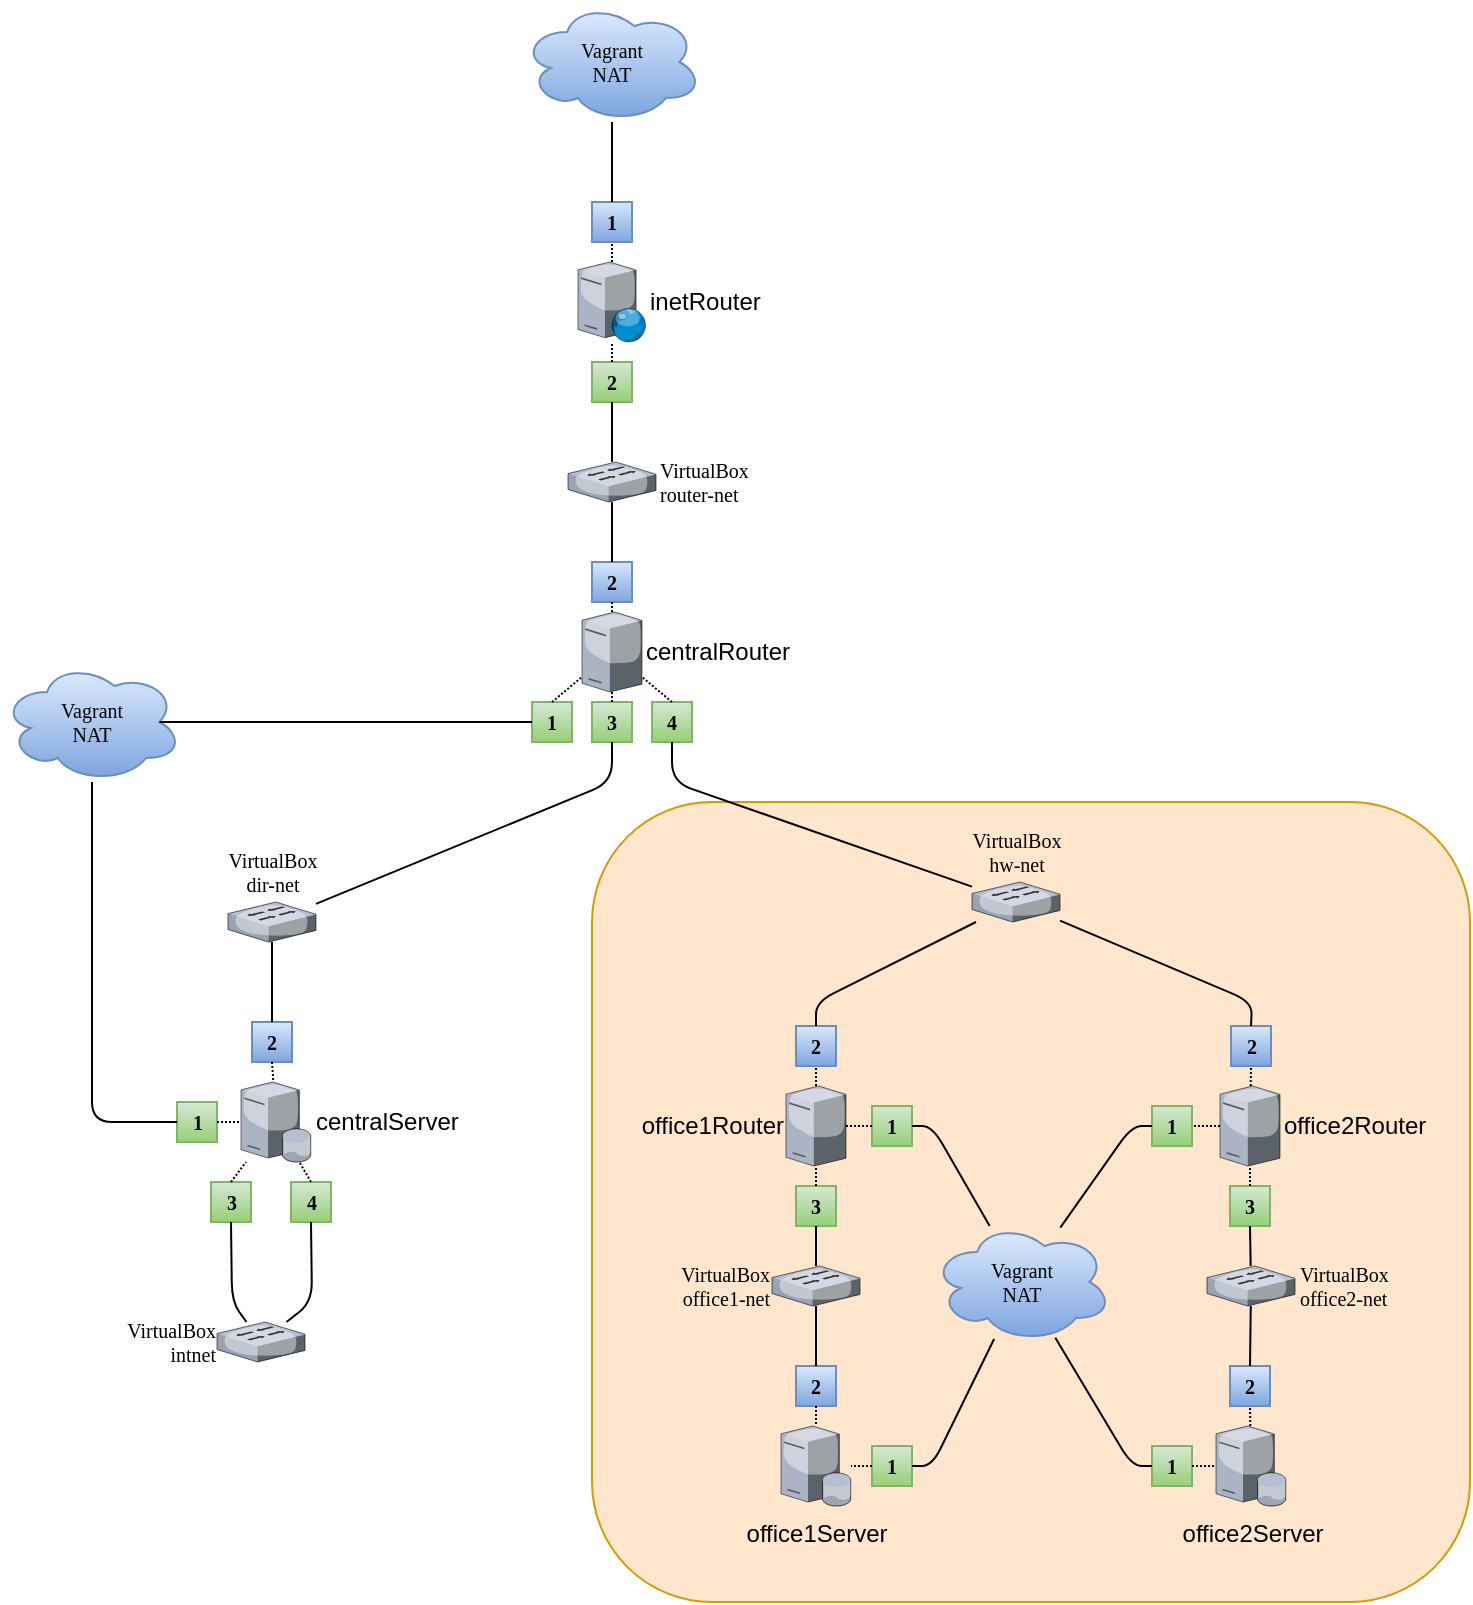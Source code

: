 <mxfile version="12.3.8" type="device" pages="1"><diagram name="Page-1" id="c37626ed-c26b-45fb-9056-f9ebc6bb27b6"><mxGraphModel dx="1422" dy="853" grid="1" gridSize="10" guides="1" tooltips="1" connect="1" arrows="1" fold="1" page="1" pageScale="1" pageWidth="1100" pageHeight="850" background="#ffffff" math="0" shadow="0"><root><mxCell id="0"/><mxCell id="1" parent="0"/><mxCell id="vB9rNRKVi-I6pKqvipb3-48" value="" style="rounded=1;whiteSpace=wrap;html=1;fillColor=#ffe6cc;strokeColor=#d79b00;" vertex="1" parent="1"><mxGeometry x="360" y="420" width="439" height="400" as="geometry"/></mxCell><mxCell id="TMG8NA0L2MhNO47dBVVJ-2" value="centralRouter" style="verticalLabelPosition=middle;aspect=fixed;html=1;verticalAlign=middle;strokeColor=none;align=left;outlineConnect=0;shape=mxgraph.citrix.tower_server;labelPosition=right;" parent="1" vertex="1"><mxGeometry x="355" y="325" width="30" height="40" as="geometry"/></mxCell><mxCell id="TMG8NA0L2MhNO47dBVVJ-4" value="inetRouter" style="verticalLabelPosition=middle;aspect=fixed;html=1;verticalAlign=middle;strokeColor=none;align=left;outlineConnect=0;shape=mxgraph.citrix.web_server;labelPosition=right;" parent="1" vertex="1"><mxGeometry x="353" y="150" width="34" height="40" as="geometry"/></mxCell><mxCell id="TMG8NA0L2MhNO47dBVVJ-5" value="centralServer" style="verticalLabelPosition=middle;aspect=fixed;html=1;verticalAlign=middle;strokeColor=none;align=left;outlineConnect=0;shape=mxgraph.citrix.database_server;labelPosition=right;" parent="1" vertex="1"><mxGeometry x="184.5" y="560" width="35" height="40" as="geometry"/></mxCell><mxCell id="TMG8NA0L2MhNO47dBVVJ-12" value="1" style="rounded=0;whiteSpace=wrap;html=1;fontFamily=Verdana;fontSize=10;fillColor=#dae8fc;strokeColor=#6c8ebf;fontStyle=1;gradientColor=#7ea6e0;" parent="1" vertex="1"><mxGeometry x="360" y="120" width="20" height="20" as="geometry"/></mxCell><mxCell id="TMG8NA0L2MhNO47dBVVJ-14" value="&lt;div&gt;VirtualBox&lt;/div&gt;&lt;div&gt;router-net&lt;/div&gt;" style="verticalLabelPosition=middle;aspect=fixed;html=1;verticalAlign=middle;strokeColor=none;align=left;outlineConnect=0;shape=mxgraph.citrix.switch;fontFamily=Verdana;fontSize=10;fontColor=#000000;labelPosition=right;" parent="1" vertex="1"><mxGeometry x="348" y="250" width="44" height="20" as="geometry"/></mxCell><mxCell id="TMG8NA0L2MhNO47dBVVJ-15" value="2" style="rounded=0;whiteSpace=wrap;html=1;fontFamily=Verdana;fontSize=10;fillColor=#d5e8d4;strokeColor=#82b366;fontStyle=1;gradientColor=#97d077;" parent="1" vertex="1"><mxGeometry x="360" y="200" width="20" height="20" as="geometry"/></mxCell><mxCell id="TMG8NA0L2MhNO47dBVVJ-17" value="" style="endArrow=none;html=1;fontFamily=Verdana;fontSize=10;fontColor=#FFFFFF;entryX=0.5;entryY=1;entryDx=0;entryDy=0;" parent="1" source="TMG8NA0L2MhNO47dBVVJ-14" target="TMG8NA0L2MhNO47dBVVJ-15" edge="1"><mxGeometry width="50" height="50" relative="1" as="geometry"><mxPoint x="480" y="290" as="sourcePoint"/><mxPoint x="530" y="240" as="targetPoint"/></mxGeometry></mxCell><mxCell id="TMG8NA0L2MhNO47dBVVJ-18" value="2" style="rounded=0;whiteSpace=wrap;html=1;fontFamily=Verdana;fontSize=10;fillColor=#dae8fc;strokeColor=#6c8ebf;fontStyle=1;gradientColor=#7ea6e0;" parent="1" vertex="1"><mxGeometry x="360" y="300" width="20" height="20" as="geometry"/></mxCell><mxCell id="TMG8NA0L2MhNO47dBVVJ-20" value="" style="endArrow=none;html=1;fontFamily=Verdana;fontSize=10;fontColor=#000000;exitX=0.5;exitY=0;exitDx=0;exitDy=0;" parent="1" source="TMG8NA0L2MhNO47dBVVJ-18" target="TMG8NA0L2MhNO47dBVVJ-14" edge="1"><mxGeometry width="50" height="50" relative="1" as="geometry"><mxPoint x="280" y="410" as="sourcePoint"/><mxPoint x="330" y="360" as="targetPoint"/></mxGeometry></mxCell><mxCell id="TMG8NA0L2MhNO47dBVVJ-21" value="Vagrant&lt;div&gt;NAT&lt;/div&gt;" style="ellipse;shape=cloud;whiteSpace=wrap;html=1;fontFamily=Verdana;fontSize=10;gradientColor=#7ea6e0;fillColor=#dae8fc;strokeColor=#6c8ebf;" parent="1" vertex="1"><mxGeometry x="325" y="20" width="90" height="60" as="geometry"/></mxCell><mxCell id="TMG8NA0L2MhNO47dBVVJ-22" value="" style="endArrow=none;html=1;fontFamily=Verdana;fontSize=10;fontColor=#000000;exitX=0.5;exitY=0;exitDx=0;exitDy=0;" parent="1" source="TMG8NA0L2MhNO47dBVVJ-12" target="TMG8NA0L2MhNO47dBVVJ-21" edge="1"><mxGeometry width="50" height="50" relative="1" as="geometry"><mxPoint x="480" y="80" as="sourcePoint"/><mxPoint x="530" y="30" as="targetPoint"/></mxGeometry></mxCell><mxCell id="TMG8NA0L2MhNO47dBVVJ-23" value="" style="endArrow=none;html=1;fontFamily=Verdana;fontSize=10;fontColor=#000000;entryX=0.5;entryY=1;entryDx=0;entryDy=0;dashed=1;dashPattern=1 1;" parent="1" source="TMG8NA0L2MhNO47dBVVJ-4" target="TMG8NA0L2MhNO47dBVVJ-12" edge="1"><mxGeometry width="50" height="50" relative="1" as="geometry"><mxPoint x="280" y="220" as="sourcePoint"/><mxPoint x="330" y="170" as="targetPoint"/></mxGeometry></mxCell><mxCell id="TMG8NA0L2MhNO47dBVVJ-24" value="" style="endArrow=none;html=1;fontFamily=Verdana;fontSize=10;fontColor=#000000;exitX=0.5;exitY=0;exitDx=0;exitDy=0;dashed=1;dashPattern=1 1;" parent="1" source="TMG8NA0L2MhNO47dBVVJ-15" target="TMG8NA0L2MhNO47dBVVJ-4" edge="1"><mxGeometry width="50" height="50" relative="1" as="geometry"><mxPoint x="280" y="230" as="sourcePoint"/><mxPoint x="330" y="180" as="targetPoint"/></mxGeometry></mxCell><mxCell id="TMG8NA0L2MhNO47dBVVJ-25" value="3" style="rounded=0;whiteSpace=wrap;html=1;fontFamily=Verdana;fontSize=10;fillColor=#d5e8d4;strokeColor=#82b366;fontStyle=1;gradientColor=#97d077;" parent="1" vertex="1"><mxGeometry x="360" y="370" width="20" height="20" as="geometry"/></mxCell><mxCell id="TMG8NA0L2MhNO47dBVVJ-27" value="&lt;div&gt;VirtualBox&lt;/div&gt;&lt;div&gt;dir-net&lt;/div&gt;" style="verticalLabelPosition=top;aspect=fixed;html=1;verticalAlign=bottom;strokeColor=none;align=center;outlineConnect=0;shape=mxgraph.citrix.switch;fontFamily=Verdana;fontSize=10;fontColor=#000000;labelPosition=center;" parent="1" vertex="1"><mxGeometry x="178" y="470" width="44" height="20" as="geometry"/></mxCell><mxCell id="TMG8NA0L2MhNO47dBVVJ-29" value="" style="endArrow=none;html=1;fontFamily=Verdana;fontSize=10;fontColor=#000000;entryX=0.5;entryY=1;entryDx=0;entryDy=0;" parent="1" source="TMG8NA0L2MhNO47dBVVJ-27" target="TMG8NA0L2MhNO47dBVVJ-25" edge="1"><mxGeometry width="50" height="50" relative="1" as="geometry"><mxPoint x="280" y="450" as="sourcePoint"/><mxPoint x="330" y="400" as="targetPoint"/><Array as="points"><mxPoint x="370" y="410"/></Array></mxGeometry></mxCell><mxCell id="TMG8NA0L2MhNO47dBVVJ-30" value="2" style="rounded=0;whiteSpace=wrap;html=1;fontFamily=Verdana;fontSize=10;fillColor=#dae8fc;strokeColor=#6c8ebf;fontStyle=1;gradientColor=#7ea6e0;" parent="1" vertex="1"><mxGeometry x="190" y="530" width="20" height="20" as="geometry"/></mxCell><mxCell id="TMG8NA0L2MhNO47dBVVJ-32" value="Vagrant&lt;div&gt;NAT&lt;/div&gt;" style="ellipse;shape=cloud;whiteSpace=wrap;html=1;fontFamily=Verdana;fontSize=10;gradientColor=#7ea6e0;fillColor=#dae8fc;strokeColor=#6c8ebf;" parent="1" vertex="1"><mxGeometry x="65" y="350" width="90" height="60" as="geometry"/></mxCell><mxCell id="TMG8NA0L2MhNO47dBVVJ-33" value="1" style="rounded=0;whiteSpace=wrap;html=1;fontFamily=Verdana;fontSize=10;fillColor=#d5e8d4;strokeColor=#82b366;fontStyle=1;gradientColor=#97d077;" parent="1" vertex="1"><mxGeometry x="330" y="370" width="20" height="20" as="geometry"/></mxCell><mxCell id="TMG8NA0L2MhNO47dBVVJ-34" value="" style="endArrow=none;html=1;fontFamily=Verdana;fontSize=10;fontColor=#000000;entryX=0;entryY=0.5;entryDx=0;entryDy=0;exitX=0.875;exitY=0.5;exitDx=0;exitDy=0;exitPerimeter=0;" parent="1" source="TMG8NA0L2MhNO47dBVVJ-32" target="TMG8NA0L2MhNO47dBVVJ-33" edge="1"><mxGeometry width="50" height="50" relative="1" as="geometry"><mxPoint x="230" y="310" as="sourcePoint"/><mxPoint x="280" y="260" as="targetPoint"/></mxGeometry></mxCell><mxCell id="TMG8NA0L2MhNO47dBVVJ-35" value="4" style="rounded=0;whiteSpace=wrap;html=1;fontFamily=Verdana;fontSize=10;fillColor=#d5e8d4;strokeColor=#82b366;fontStyle=1;gradientColor=#97d077;" parent="1" vertex="1"><mxGeometry x="390" y="370" width="20" height="20" as="geometry"/></mxCell><mxCell id="TMG8NA0L2MhNO47dBVVJ-36" value="&lt;div&gt;VirtualBox&lt;/div&gt;&lt;div&gt;hw-net&lt;/div&gt;" style="verticalLabelPosition=top;aspect=fixed;html=1;verticalAlign=bottom;strokeColor=none;align=center;outlineConnect=0;shape=mxgraph.citrix.switch;fontFamily=Verdana;fontSize=10;fontColor=#000000;labelPosition=center;" parent="1" vertex="1"><mxGeometry x="550" y="460" width="44" height="20" as="geometry"/></mxCell><mxCell id="TMG8NA0L2MhNO47dBVVJ-37" value="" style="endArrow=none;html=1;fontFamily=Verdana;fontSize=10;fontColor=#000000;entryX=0.5;entryY=1;entryDx=0;entryDy=0;" parent="1" source="TMG8NA0L2MhNO47dBVVJ-36" target="TMG8NA0L2MhNO47dBVVJ-35" edge="1"><mxGeometry width="50" height="50" relative="1" as="geometry"><mxPoint x="550" y="380" as="sourcePoint"/><mxPoint x="600" y="330" as="targetPoint"/><Array as="points"><mxPoint x="400" y="410"/></Array></mxGeometry></mxCell><mxCell id="TMG8NA0L2MhNO47dBVVJ-38" value="" style="endArrow=none;dashed=1;html=1;fontFamily=Verdana;fontSize=10;fontColor=#000000;exitX=0.5;exitY=1;exitDx=0;exitDy=0;dashPattern=1 1;" parent="1" source="TMG8NA0L2MhNO47dBVVJ-18" target="TMG8NA0L2MhNO47dBVVJ-2" edge="1"><mxGeometry width="50" height="50" relative="1" as="geometry"><mxPoint x="480" y="310" as="sourcePoint"/><mxPoint x="530" y="260" as="targetPoint"/></mxGeometry></mxCell><mxCell id="TMG8NA0L2MhNO47dBVVJ-39" value="" style="endArrow=none;dashed=1;html=1;dashPattern=1 1;fontFamily=Verdana;fontSize=10;fontColor=#000000;exitX=0.5;exitY=0;exitDx=0;exitDy=0;" parent="1" source="TMG8NA0L2MhNO47dBVVJ-35" target="TMG8NA0L2MhNO47dBVVJ-2" edge="1"><mxGeometry width="50" height="50" relative="1" as="geometry"><mxPoint x="220" y="320" as="sourcePoint"/><mxPoint x="270" y="270" as="targetPoint"/></mxGeometry></mxCell><mxCell id="TMG8NA0L2MhNO47dBVVJ-40" value="" style="endArrow=none;dashed=1;html=1;dashPattern=1 1;fontFamily=Verdana;fontSize=10;fontColor=#000000;exitX=0.5;exitY=0;exitDx=0;exitDy=0;" parent="1" source="TMG8NA0L2MhNO47dBVVJ-25" target="TMG8NA0L2MhNO47dBVVJ-2" edge="1"><mxGeometry width="50" height="50" relative="1" as="geometry"><mxPoint x="240" y="340" as="sourcePoint"/><mxPoint x="290" y="290" as="targetPoint"/></mxGeometry></mxCell><mxCell id="TMG8NA0L2MhNO47dBVVJ-41" value="" style="endArrow=none;dashed=1;html=1;dashPattern=1 1;fontFamily=Verdana;fontSize=10;fontColor=#000000;exitX=0.5;exitY=0;exitDx=0;exitDy=0;" parent="1" source="TMG8NA0L2MhNO47dBVVJ-33" target="TMG8NA0L2MhNO47dBVVJ-2" edge="1"><mxGeometry width="50" height="50" relative="1" as="geometry"><mxPoint x="260" y="350" as="sourcePoint"/><mxPoint x="310" y="300" as="targetPoint"/></mxGeometry></mxCell><mxCell id="TMG8NA0L2MhNO47dBVVJ-43" value="1" style="rounded=0;whiteSpace=wrap;html=1;fontFamily=Verdana;fontSize=10;fillColor=#d5e8d4;strokeColor=#82b366;fontStyle=1;gradientColor=#97d077;" parent="1" vertex="1"><mxGeometry x="152.5" y="570" width="20" height="20" as="geometry"/></mxCell><mxCell id="TMG8NA0L2MhNO47dBVVJ-44" value="" style="endArrow=none;html=1;fontFamily=Verdana;fontSize=10;fontColor=#000000;entryX=0;entryY=0.5;entryDx=0;entryDy=0;" parent="1" source="TMG8NA0L2MhNO47dBVVJ-32" target="TMG8NA0L2MhNO47dBVVJ-43" edge="1"><mxGeometry width="50" height="50" relative="1" as="geometry"><mxPoint x="118.75" y="580" as="sourcePoint"/><mxPoint x="370" y="520" as="targetPoint"/><Array as="points"><mxPoint x="110" y="580"/></Array></mxGeometry></mxCell><mxCell id="TMG8NA0L2MhNO47dBVVJ-45" value="" style="endArrow=none;html=1;fontFamily=Verdana;fontSize=10;fontColor=#000000;exitX=0.5;exitY=0;exitDx=0;exitDy=0;" parent="1" source="TMG8NA0L2MhNO47dBVVJ-30" target="TMG8NA0L2MhNO47dBVVJ-27" edge="1"><mxGeometry width="50" height="50" relative="1" as="geometry"><mxPoint x="320" y="570" as="sourcePoint"/><mxPoint x="370" y="520" as="targetPoint"/></mxGeometry></mxCell><mxCell id="TMG8NA0L2MhNO47dBVVJ-46" value="3" style="rounded=0;whiteSpace=wrap;html=1;fontFamily=Verdana;fontSize=10;fillColor=#d5e8d4;strokeColor=#82b366;fontStyle=1;gradientColor=#97d077;" parent="1" vertex="1"><mxGeometry x="169.5" y="610" width="20" height="20" as="geometry"/></mxCell><mxCell id="TMG8NA0L2MhNO47dBVVJ-47" value="4" style="rounded=0;whiteSpace=wrap;html=1;fontFamily=Verdana;fontSize=10;fillColor=#d5e8d4;strokeColor=#82b366;fontStyle=1;gradientColor=#97d077;" parent="1" vertex="1"><mxGeometry x="209.5" y="610" width="20" height="20" as="geometry"/></mxCell><mxCell id="TMG8NA0L2MhNO47dBVVJ-48" value="&lt;div&gt;VirtualBox&lt;/div&gt;&lt;div&gt;intnet&lt;/div&gt;" style="verticalLabelPosition=middle;aspect=fixed;html=1;verticalAlign=middle;strokeColor=none;align=right;outlineConnect=0;shape=mxgraph.citrix.switch;fontFamily=Verdana;fontSize=10;fontColor=#000000;labelPosition=left;" parent="1" vertex="1"><mxGeometry x="172.5" y="680" width="44" height="20" as="geometry"/></mxCell><mxCell id="TMG8NA0L2MhNO47dBVVJ-49" value="" style="endArrow=none;html=1;fontFamily=Verdana;fontSize=10;fontColor=#000000;entryX=0.5;entryY=1;entryDx=0;entryDy=0;" parent="1" source="TMG8NA0L2MhNO47dBVVJ-48" target="TMG8NA0L2MhNO47dBVVJ-46" edge="1"><mxGeometry width="50" height="50" relative="1" as="geometry"><mxPoint x="270" y="690" as="sourcePoint"/><mxPoint x="320" y="640" as="targetPoint"/><Array as="points"><mxPoint x="180" y="670"/></Array></mxGeometry></mxCell><mxCell id="TMG8NA0L2MhNO47dBVVJ-50" value="" style="endArrow=none;html=1;fontFamily=Verdana;fontSize=10;fontColor=#000000;entryX=0.5;entryY=1;entryDx=0;entryDy=0;" parent="1" source="TMG8NA0L2MhNO47dBVVJ-48" target="TMG8NA0L2MhNO47dBVVJ-47" edge="1"><mxGeometry width="50" height="50" relative="1" as="geometry"><mxPoint x="270" y="660" as="sourcePoint"/><mxPoint x="320" y="610" as="targetPoint"/><Array as="points"><mxPoint x="220" y="670"/></Array></mxGeometry></mxCell><mxCell id="TMG8NA0L2MhNO47dBVVJ-51" value="" style="endArrow=none;html=1;fontFamily=Verdana;fontSize=10;fontColor=#000000;dashed=1;dashPattern=1 1;exitX=0.5;exitY=0;exitDx=0;exitDy=0;" parent="1" source="TMG8NA0L2MhNO47dBVVJ-46" target="TMG8NA0L2MhNO47dBVVJ-5" edge="1"><mxGeometry width="50" height="50" relative="1" as="geometry"><mxPoint x="390" y="590" as="sourcePoint"/><mxPoint x="440" y="540" as="targetPoint"/></mxGeometry></mxCell><mxCell id="TMG8NA0L2MhNO47dBVVJ-52" value="" style="endArrow=none;dashed=1;html=1;dashPattern=1 1;fontFamily=Verdana;fontSize=10;fontColor=#000000;exitX=0.5;exitY=0;exitDx=0;exitDy=0;" parent="1" source="TMG8NA0L2MhNO47dBVVJ-47" target="TMG8NA0L2MhNO47dBVVJ-5" edge="1"><mxGeometry width="50" height="50" relative="1" as="geometry"><mxPoint x="320" y="640" as="sourcePoint"/><mxPoint x="370" y="590" as="targetPoint"/></mxGeometry></mxCell><mxCell id="TMG8NA0L2MhNO47dBVVJ-53" value="" style="endArrow=none;dashed=1;html=1;dashPattern=1 1;fontFamily=Verdana;fontSize=10;fontColor=#000000;exitX=1;exitY=0.5;exitDx=0;exitDy=0;" parent="1" source="TMG8NA0L2MhNO47dBVVJ-43" target="TMG8NA0L2MhNO47dBVVJ-5" edge="1"><mxGeometry width="50" height="50" relative="1" as="geometry"><mxPoint x="270" y="560" as="sourcePoint"/><mxPoint x="320" y="510" as="targetPoint"/></mxGeometry></mxCell><mxCell id="TMG8NA0L2MhNO47dBVVJ-54" value="" style="endArrow=none;dashed=1;html=1;dashPattern=1 1;fontFamily=Verdana;fontSize=10;fontColor=#000000;exitX=0.5;exitY=1;exitDx=0;exitDy=0;" parent="1" source="TMG8NA0L2MhNO47dBVVJ-30" target="TMG8NA0L2MhNO47dBVVJ-5" edge="1"><mxGeometry width="50" height="50" relative="1" as="geometry"><mxPoint x="270" y="550" as="sourcePoint"/><mxPoint x="320" y="500" as="targetPoint"/></mxGeometry></mxCell><mxCell id="vB9rNRKVi-I6pKqvipb3-2" value="office1Router" style="verticalLabelPosition=middle;aspect=fixed;html=1;verticalAlign=middle;strokeColor=none;align=right;outlineConnect=0;shape=mxgraph.citrix.tower_server;labelPosition=left;" vertex="1" parent="1"><mxGeometry x="457" y="562" width="30" height="40" as="geometry"/></mxCell><mxCell id="vB9rNRKVi-I6pKqvipb3-3" value="office2Router" style="verticalLabelPosition=middle;aspect=fixed;html=1;verticalAlign=middle;strokeColor=none;align=left;outlineConnect=0;shape=mxgraph.citrix.tower_server;labelPosition=right;" vertex="1" parent="1"><mxGeometry x="674" y="562" width="30" height="40" as="geometry"/></mxCell><mxCell id="vB9rNRKVi-I6pKqvipb3-6" value="2" style="rounded=0;whiteSpace=wrap;html=1;fontFamily=Verdana;fontSize=10;fillColor=#dae8fc;strokeColor=#6c8ebf;fontStyle=1;gradientColor=#7ea6e0;" vertex="1" parent="1"><mxGeometry x="462" y="532" width="20" height="20" as="geometry"/></mxCell><mxCell id="vB9rNRKVi-I6pKqvipb3-7" value="2" style="rounded=0;whiteSpace=wrap;html=1;fontFamily=Verdana;fontSize=10;fillColor=#dae8fc;strokeColor=#6c8ebf;fontStyle=1;gradientColor=#7ea6e0;" vertex="1" parent="1"><mxGeometry x="679.5" y="532" width="20" height="20" as="geometry"/></mxCell><mxCell id="vB9rNRKVi-I6pKqvipb3-8" value="" style="endArrow=none;html=1;exitX=0.5;exitY=0;exitDx=0;exitDy=0;" edge="1" parent="1" source="vB9rNRKVi-I6pKqvipb3-6" target="TMG8NA0L2MhNO47dBVVJ-36"><mxGeometry width="50" height="50" relative="1" as="geometry"><mxPoint x="407" y="542" as="sourcePoint"/><mxPoint x="547" y="501.072" as="targetPoint"/><Array as="points"><mxPoint x="472" y="520"/></Array></mxGeometry></mxCell><mxCell id="vB9rNRKVi-I6pKqvipb3-9" value="" style="endArrow=none;html=1;entryX=0.5;entryY=0;entryDx=0;entryDy=0;" edge="1" parent="1" source="TMG8NA0L2MhNO47dBVVJ-36" target="vB9rNRKVi-I6pKqvipb3-7"><mxGeometry width="50" height="50" relative="1" as="geometry"><mxPoint x="591" y="500.148" as="sourcePoint"/><mxPoint x="617" y="522" as="targetPoint"/><Array as="points"><mxPoint x="690" y="520"/></Array></mxGeometry></mxCell><mxCell id="vB9rNRKVi-I6pKqvipb3-10" value="3" style="rounded=0;whiteSpace=wrap;html=1;fontFamily=Verdana;fontSize=10;fillColor=#d5e8d4;strokeColor=#82b366;fontStyle=1;gradientColor=#97d077;" vertex="1" parent="1"><mxGeometry x="462" y="612" width="20" height="20" as="geometry"/></mxCell><mxCell id="vB9rNRKVi-I6pKqvipb3-11" value="3" style="rounded=0;whiteSpace=wrap;html=1;fontFamily=Verdana;fontSize=10;fillColor=#d5e8d4;strokeColor=#82b366;fontStyle=1;gradientColor=#97d077;" vertex="1" parent="1"><mxGeometry x="679" y="612" width="20" height="20" as="geometry"/></mxCell><mxCell id="vB9rNRKVi-I6pKqvipb3-12" value="&lt;div&gt;VirtualBox&lt;/div&gt;&lt;div&gt;office1-net&lt;/div&gt;" style="verticalLabelPosition=middle;aspect=fixed;html=1;verticalAlign=middle;strokeColor=none;align=right;outlineConnect=0;shape=mxgraph.citrix.switch;fontFamily=Verdana;fontSize=10;fontColor=#000000;labelPosition=left;" vertex="1" parent="1"><mxGeometry x="450" y="652" width="44" height="20" as="geometry"/></mxCell><mxCell id="vB9rNRKVi-I6pKqvipb3-14" value="&lt;div&gt;VirtualBox&lt;/div&gt;&lt;div&gt;office2-net&lt;/div&gt;" style="verticalLabelPosition=middle;aspect=fixed;html=1;verticalAlign=middle;strokeColor=none;align=left;outlineConnect=0;shape=mxgraph.citrix.switch;fontFamily=Verdana;fontSize=10;fontColor=#000000;labelPosition=right;" vertex="1" parent="1"><mxGeometry x="667.5" y="652" width="44" height="20" as="geometry"/></mxCell><mxCell id="vB9rNRKVi-I6pKqvipb3-15" value="office2Server" style="verticalLabelPosition=bottom;aspect=fixed;html=1;verticalAlign=top;strokeColor=none;align=center;outlineConnect=0;shape=mxgraph.citrix.database_server;labelPosition=center;" vertex="1" parent="1"><mxGeometry x="672" y="732" width="35" height="40" as="geometry"/></mxCell><mxCell id="vB9rNRKVi-I6pKqvipb3-16" value="office1Server" style="verticalLabelPosition=bottom;aspect=fixed;html=1;verticalAlign=top;strokeColor=none;align=center;outlineConnect=0;shape=mxgraph.citrix.database_server;labelPosition=center;" vertex="1" parent="1"><mxGeometry x="454.5" y="732" width="35" height="40" as="geometry"/></mxCell><mxCell id="vB9rNRKVi-I6pKqvipb3-17" value="2" style="rounded=0;whiteSpace=wrap;html=1;fontFamily=Verdana;fontSize=10;fillColor=#dae8fc;strokeColor=#6c8ebf;fontStyle=1;gradientColor=#7ea6e0;" vertex="1" parent="1"><mxGeometry x="462" y="702" width="20" height="20" as="geometry"/></mxCell><mxCell id="vB9rNRKVi-I6pKqvipb3-18" value="2" style="rounded=0;whiteSpace=wrap;html=1;fontFamily=Verdana;fontSize=10;fillColor=#dae8fc;strokeColor=#6c8ebf;fontStyle=1;gradientColor=#7ea6e0;" vertex="1" parent="1"><mxGeometry x="679" y="702" width="20" height="20" as="geometry"/></mxCell><mxCell id="vB9rNRKVi-I6pKqvipb3-19" value="" style="endArrow=none;html=1;entryX=0.5;entryY=1;entryDx=0;entryDy=0;" edge="1" parent="1" source="vB9rNRKVi-I6pKqvipb3-12" target="vB9rNRKVi-I6pKqvipb3-10"><mxGeometry width="50" height="50" relative="1" as="geometry"><mxPoint x="387" y="652" as="sourcePoint"/><mxPoint x="437" y="602" as="targetPoint"/></mxGeometry></mxCell><mxCell id="vB9rNRKVi-I6pKqvipb3-20" value="" style="endArrow=none;html=1;entryX=0.5;entryY=0;entryDx=0;entryDy=0;" edge="1" parent="1" source="vB9rNRKVi-I6pKqvipb3-12" target="vB9rNRKVi-I6pKqvipb3-17"><mxGeometry width="50" height="50" relative="1" as="geometry"><mxPoint x="367" y="692" as="sourcePoint"/><mxPoint x="417" y="642" as="targetPoint"/></mxGeometry></mxCell><mxCell id="vB9rNRKVi-I6pKqvipb3-21" value="" style="endArrow=none;html=1;entryX=0.5;entryY=1;entryDx=0;entryDy=0;" edge="1" parent="1" source="vB9rNRKVi-I6pKqvipb3-14" target="vB9rNRKVi-I6pKqvipb3-11"><mxGeometry width="50" height="50" relative="1" as="geometry"><mxPoint x="577" y="662" as="sourcePoint"/><mxPoint x="627" y="612" as="targetPoint"/></mxGeometry></mxCell><mxCell id="vB9rNRKVi-I6pKqvipb3-22" value="" style="endArrow=none;html=1;entryX=0.5;entryY=0;entryDx=0;entryDy=0;" edge="1" parent="1" source="vB9rNRKVi-I6pKqvipb3-14" target="vB9rNRKVi-I6pKqvipb3-18"><mxGeometry width="50" height="50" relative="1" as="geometry"><mxPoint x="587" y="662" as="sourcePoint"/><mxPoint x="637" y="612" as="targetPoint"/></mxGeometry></mxCell><mxCell id="vB9rNRKVi-I6pKqvipb3-23" value="" style="endArrow=none;html=1;dashed=1;dashPattern=1 1;exitX=0.5;exitY=1;exitDx=0;exitDy=0;" edge="1" parent="1" source="vB9rNRKVi-I6pKqvipb3-17" target="vB9rNRKVi-I6pKqvipb3-16"><mxGeometry width="50" height="50" relative="1" as="geometry"><mxPoint x="377" y="552" as="sourcePoint"/><mxPoint x="427" y="502" as="targetPoint"/></mxGeometry></mxCell><mxCell id="vB9rNRKVi-I6pKqvipb3-24" value="" style="endArrow=none;dashed=1;html=1;dashPattern=1 1;entryX=0.5;entryY=1;entryDx=0;entryDy=0;" edge="1" parent="1" source="vB9rNRKVi-I6pKqvipb3-15" target="vB9rNRKVi-I6pKqvipb3-18"><mxGeometry width="50" height="50" relative="1" as="geometry"><mxPoint x="577" y="662" as="sourcePoint"/><mxPoint x="627" y="612" as="targetPoint"/></mxGeometry></mxCell><mxCell id="vB9rNRKVi-I6pKqvipb3-25" value="" style="endArrow=none;dashed=1;html=1;dashPattern=1 1;entryX=0.5;entryY=1;entryDx=0;entryDy=0;" edge="1" parent="1" source="vB9rNRKVi-I6pKqvipb3-2" target="vB9rNRKVi-I6pKqvipb3-6"><mxGeometry width="50" height="50" relative="1" as="geometry"><mxPoint x="367" y="562" as="sourcePoint"/><mxPoint x="417" y="512" as="targetPoint"/></mxGeometry></mxCell><mxCell id="vB9rNRKVi-I6pKqvipb3-26" value="" style="endArrow=none;dashed=1;html=1;dashPattern=1 1;exitX=0.5;exitY=0;exitDx=0;exitDy=0;" edge="1" parent="1" source="vB9rNRKVi-I6pKqvipb3-10" target="vB9rNRKVi-I6pKqvipb3-2"><mxGeometry width="50" height="50" relative="1" as="geometry"><mxPoint x="347" y="562" as="sourcePoint"/><mxPoint x="397" y="512" as="targetPoint"/></mxGeometry></mxCell><mxCell id="vB9rNRKVi-I6pKqvipb3-27" value="" style="endArrow=none;dashed=1;html=1;dashPattern=1 1;exitX=0.5;exitY=0;exitDx=0;exitDy=0;" edge="1" parent="1" source="vB9rNRKVi-I6pKqvipb3-11" target="vB9rNRKVi-I6pKqvipb3-3"><mxGeometry width="50" height="50" relative="1" as="geometry"><mxPoint x="577" y="672" as="sourcePoint"/><mxPoint x="627" y="622" as="targetPoint"/></mxGeometry></mxCell><mxCell id="vB9rNRKVi-I6pKqvipb3-28" value="" style="endArrow=none;dashed=1;html=1;dashPattern=1 1;entryX=0.5;entryY=1;entryDx=0;entryDy=0;" edge="1" parent="1" source="vB9rNRKVi-I6pKqvipb3-3" target="vB9rNRKVi-I6pKqvipb3-7"><mxGeometry width="50" height="50" relative="1" as="geometry"><mxPoint x="587" y="612" as="sourcePoint"/><mxPoint x="637" y="562" as="targetPoint"/></mxGeometry></mxCell><mxCell id="vB9rNRKVi-I6pKqvipb3-29" value="Vagrant&lt;br&gt;&lt;div&gt;NAT&lt;/div&gt;" style="ellipse;shape=cloud;whiteSpace=wrap;html=1;fontFamily=Verdana;fontSize=10;gradientColor=#7ea6e0;fillColor=#dae8fc;strokeColor=#6c8ebf;" vertex="1" parent="1"><mxGeometry x="530" y="630" width="90" height="60" as="geometry"/></mxCell><mxCell id="vB9rNRKVi-I6pKqvipb3-34" value="1" style="rounded=0;whiteSpace=wrap;html=1;fontFamily=Verdana;fontSize=10;fillColor=#d5e8d4;strokeColor=#82b366;fontStyle=1;gradientColor=#97d077;" vertex="1" parent="1"><mxGeometry x="500" y="572" width="20" height="20" as="geometry"/></mxCell><mxCell id="vB9rNRKVi-I6pKqvipb3-35" value="1" style="rounded=0;whiteSpace=wrap;html=1;fontFamily=Verdana;fontSize=10;fillColor=#d5e8d4;strokeColor=#82b366;fontStyle=1;gradientColor=#97d077;" vertex="1" parent="1"><mxGeometry x="640" y="572" width="20" height="20" as="geometry"/></mxCell><mxCell id="vB9rNRKVi-I6pKqvipb3-37" value="1" style="rounded=0;whiteSpace=wrap;html=1;fontFamily=Verdana;fontSize=10;fillColor=#d5e8d4;strokeColor=#82b366;fontStyle=1;gradientColor=#97d077;" vertex="1" parent="1"><mxGeometry x="500" y="742" width="20" height="20" as="geometry"/></mxCell><mxCell id="vB9rNRKVi-I6pKqvipb3-38" value="1" style="rounded=0;whiteSpace=wrap;html=1;fontFamily=Verdana;fontSize=10;fillColor=#d5e8d4;strokeColor=#82b366;fontStyle=1;gradientColor=#97d077;" vertex="1" parent="1"><mxGeometry x="640" y="742" width="20" height="20" as="geometry"/></mxCell><mxCell id="vB9rNRKVi-I6pKqvipb3-39" value="" style="endArrow=none;html=1;exitX=1;exitY=0.5;exitDx=0;exitDy=0;" edge="1" parent="1" source="vB9rNRKVi-I6pKqvipb3-34" target="vB9rNRKVi-I6pKqvipb3-29"><mxGeometry width="50" height="50" relative="1" as="geometry"><mxPoint x="550" y="600" as="sourcePoint"/><mxPoint x="600" y="550" as="targetPoint"/><Array as="points"><mxPoint x="530" y="582"/></Array></mxGeometry></mxCell><mxCell id="vB9rNRKVi-I6pKqvipb3-40" value="" style="endArrow=none;html=1;entryX=0;entryY=0.5;entryDx=0;entryDy=0;" edge="1" parent="1" source="vB9rNRKVi-I6pKqvipb3-29" target="vB9rNRKVi-I6pKqvipb3-35"><mxGeometry width="50" height="50" relative="1" as="geometry"><mxPoint x="540" y="560" as="sourcePoint"/><mxPoint x="590" y="510" as="targetPoint"/><Array as="points"><mxPoint x="630" y="582"/></Array></mxGeometry></mxCell><mxCell id="vB9rNRKVi-I6pKqvipb3-41" value="" style="endArrow=none;html=1;exitX=1;exitY=0.5;exitDx=0;exitDy=0;" edge="1" parent="1" source="vB9rNRKVi-I6pKqvipb3-37" target="vB9rNRKVi-I6pKqvipb3-29"><mxGeometry width="50" height="50" relative="1" as="geometry"><mxPoint x="560" y="580" as="sourcePoint"/><mxPoint x="610" y="530" as="targetPoint"/><Array as="points"><mxPoint x="530" y="752"/></Array></mxGeometry></mxCell><mxCell id="vB9rNRKVi-I6pKqvipb3-42" value="" style="endArrow=none;html=1;exitX=0;exitY=0.5;exitDx=0;exitDy=0;" edge="1" parent="1" source="vB9rNRKVi-I6pKqvipb3-38" target="vB9rNRKVi-I6pKqvipb3-29"><mxGeometry width="50" height="50" relative="1" as="geometry"><mxPoint x="570" y="780" as="sourcePoint"/><mxPoint x="620" y="730" as="targetPoint"/><Array as="points"><mxPoint x="630" y="752"/></Array></mxGeometry></mxCell><mxCell id="vB9rNRKVi-I6pKqvipb3-43" value="" style="endArrow=none;dashed=1;html=1;dashPattern=1 1;entryX=0;entryY=0.5;entryDx=0;entryDy=0;" edge="1" parent="1" source="vB9rNRKVi-I6pKqvipb3-2" target="vB9rNRKVi-I6pKqvipb3-34"><mxGeometry width="50" height="50" relative="1" as="geometry"><mxPoint x="320" y="520" as="sourcePoint"/><mxPoint x="370" y="470" as="targetPoint"/></mxGeometry></mxCell><mxCell id="vB9rNRKVi-I6pKqvipb3-44" value="" style="endArrow=none;dashed=1;html=1;dashPattern=1 1;entryX=1;entryY=0.5;entryDx=0;entryDy=0;" edge="1" parent="1" source="vB9rNRKVi-I6pKqvipb3-3" target="vB9rNRKVi-I6pKqvipb3-35"><mxGeometry width="50" height="50" relative="1" as="geometry"><mxPoint x="380" y="530" as="sourcePoint"/><mxPoint x="430" y="480" as="targetPoint"/></mxGeometry></mxCell><mxCell id="vB9rNRKVi-I6pKqvipb3-46" value="" style="endArrow=none;dashed=1;html=1;dashPattern=1 1;exitX=1;exitY=0.5;exitDx=0;exitDy=0;" edge="1" parent="1" source="vB9rNRKVi-I6pKqvipb3-38" target="vB9rNRKVi-I6pKqvipb3-15"><mxGeometry width="50" height="50" relative="1" as="geometry"><mxPoint x="70" y="860" as="sourcePoint"/><mxPoint x="120" y="810" as="targetPoint"/></mxGeometry></mxCell><mxCell id="vB9rNRKVi-I6pKqvipb3-47" value="" style="endArrow=none;dashed=1;html=1;dashPattern=1 1;exitX=0;exitY=0.5;exitDx=0;exitDy=0;" edge="1" parent="1" source="vB9rNRKVi-I6pKqvipb3-37" target="vB9rNRKVi-I6pKqvipb3-16"><mxGeometry width="50" height="50" relative="1" as="geometry"><mxPoint x="370" y="550" as="sourcePoint"/><mxPoint x="420" y="500" as="targetPoint"/></mxGeometry></mxCell></root></mxGraphModel></diagram></mxfile>
